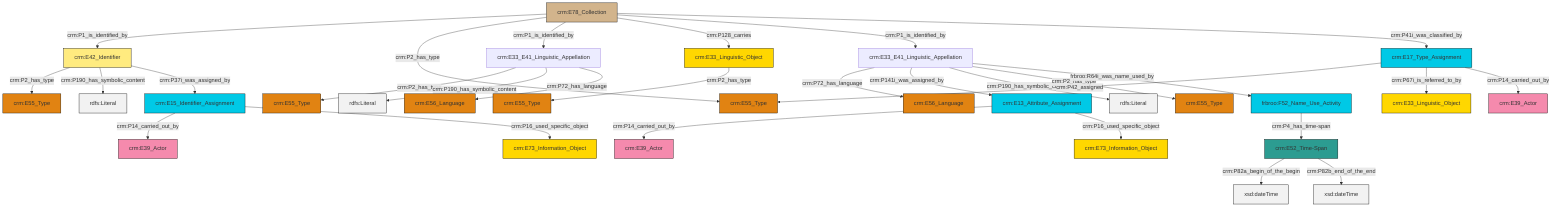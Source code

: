 graph TD
classDef Literal fill:#f2f2f2,stroke:#000000;
classDef CRM_Entity fill:#FFFFFF,stroke:#000000;
classDef Temporal_Entity fill:#00C9E6, stroke:#000000;
classDef Type fill:#E18312, stroke:#000000;
classDef Time-Span fill:#2C9C91, stroke:#000000;
classDef Appellation fill:#FFEB7F, stroke:#000000;
classDef Place fill:#008836, stroke:#000000;
classDef Persistent_Item fill:#B266B2, stroke:#000000;
classDef Conceptual_Object fill:#FFD700, stroke:#000000;
classDef Physical_Thing fill:#D2B48C, stroke:#000000;
classDef Actor fill:#f58aad, stroke:#000000;
classDef PC_Classes fill:#4ce600, stroke:#000000;
classDef Multi fill:#cccccc,stroke:#000000;

2["crm:E33_Linguistic_Object"]:::Conceptual_Object -->|crm:P2_has_type| 3["crm:E55_Type"]:::Type
4["crm:E78_Collection"]:::Physical_Thing -->|crm:P1_is_identified_by| 5["crm:E42_Identifier"]:::Appellation
4["crm:E78_Collection"]:::Physical_Thing -->|crm:P2_has_type| 6["crm:E55_Type"]:::Type
4["crm:E78_Collection"]:::Physical_Thing -->|crm:P1_is_identified_by| 8["crm:E33_E41_Linguistic_Appellation"]:::Default
8["crm:E33_E41_Linguistic_Appellation"]:::Default -->|crm:P2_has_type| 10["crm:E55_Type"]:::Type
5["crm:E42_Identifier"]:::Appellation -->|crm:P2_has_type| 11["crm:E55_Type"]:::Type
14["crm:E33_E41_Linguistic_Appellation"]:::Default -->|crm:P72_has_language| 15["crm:E56_Language"]:::Type
14["crm:E33_E41_Linguistic_Appellation"]:::Default -->|crm:P141i_was_assigned_by| 16["crm:E13_Attribute_Assignment"]:::Temporal_Entity
14["crm:E33_E41_Linguistic_Appellation"]:::Default -->|crm:P190_has_symbolic_content| 17[rdfs:Literal]:::Literal
14["crm:E33_E41_Linguistic_Appellation"]:::Default -->|crm:P2_has_type| 18["crm:E55_Type"]:::Type
16["crm:E13_Attribute_Assignment"]:::Temporal_Entity -->|crm:P14_carried_out_by| 20["crm:E39_Actor"]:::Actor
4["crm:E78_Collection"]:::Physical_Thing -->|crm:P128_carries| 2["crm:E33_Linguistic_Object"]:::Conceptual_Object
8["crm:E33_E41_Linguistic_Appellation"]:::Default -->|crm:P190_has_symbolic_content| 21[rdfs:Literal]:::Literal
14["crm:E33_E41_Linguistic_Appellation"]:::Default -->|frbroo:R64i_was_name_used_by| 25["frbroo:F52_Name_Use_Activity"]:::Temporal_Entity
4["crm:E78_Collection"]:::Physical_Thing -->|crm:P1_is_identified_by| 14["crm:E33_E41_Linguistic_Appellation"]:::Default
22["crm:E17_Type_Assignment"]:::Temporal_Entity -->|crm:P42_assigned| 6["crm:E55_Type"]:::Type
22["crm:E17_Type_Assignment"]:::Temporal_Entity -->|crm:P67i_is_referred_to_by| 29["crm:E33_Linguistic_Object"]:::Conceptual_Object
22["crm:E17_Type_Assignment"]:::Temporal_Entity -->|crm:P14_carried_out_by| 30["crm:E39_Actor"]:::Actor
5["crm:E42_Identifier"]:::Appellation -->|crm:P190_has_symbolic_content| 34[rdfs:Literal]:::Literal
0["crm:E52_Time-Span"]:::Time-Span -->|crm:P82a_begin_of_the_begin| 36[xsd:dateTime]:::Literal
5["crm:E42_Identifier"]:::Appellation -->|crm:P37i_was_assigned_by| 37["crm:E15_Identifier_Assignment"]:::Temporal_Entity
8["crm:E33_E41_Linguistic_Appellation"]:::Default -->|crm:P72_has_language| 32["crm:E56_Language"]:::Type
16["crm:E13_Attribute_Assignment"]:::Temporal_Entity -->|crm:P16_used_specific_object| 39["crm:E73_Information_Object"]:::Conceptual_Object
37["crm:E15_Identifier_Assignment"]:::Temporal_Entity -->|crm:P14_carried_out_by| 40["crm:E39_Actor"]:::Actor
0["crm:E52_Time-Span"]:::Time-Span -->|crm:P82b_end_of_the_end| 41[xsd:dateTime]:::Literal
4["crm:E78_Collection"]:::Physical_Thing -->|crm:P41i_was_classified_by| 22["crm:E17_Type_Assignment"]:::Temporal_Entity
37["crm:E15_Identifier_Assignment"]:::Temporal_Entity -->|crm:P16_used_specific_object| 12["crm:E73_Information_Object"]:::Conceptual_Object
25["frbroo:F52_Name_Use_Activity"]:::Temporal_Entity -->|crm:P4_has_time-span| 0["crm:E52_Time-Span"]:::Time-Span